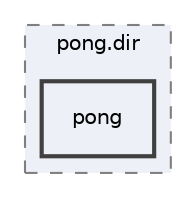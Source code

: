 digraph "/home/francisco/Projects/gameEngines/Pong/build/CMakeFiles/pong.dir/pong"
{
 // LATEX_PDF_SIZE
  edge [fontname="Helvetica",fontsize="10",labelfontname="Helvetica",labelfontsize="10"];
  node [fontname="Helvetica",fontsize="10",shape=record];
  compound=true
  subgraph clusterdir_86c1ab6f1a1a7f7c853d98b2fb479921 {
    graph [ bgcolor="#edf0f7", pencolor="grey50", style="filled,dashed,", label="pong.dir", fontname="Helvetica", fontsize="10", URL="dir_86c1ab6f1a1a7f7c853d98b2fb479921.html"]
  dir_db415987911d2d5ee413587be2027f35 [shape=box, label="pong", style="filled,bold,", fillcolor="#edf0f7", color="grey25", URL="dir_db415987911d2d5ee413587be2027f35.html"];
  }
}
